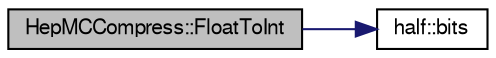 digraph "HepMCCompress::FloatToInt"
{
  bgcolor="transparent";
  edge [fontname="FreeSans",fontsize="10",labelfontname="FreeSans",labelfontsize="10"];
  node [fontname="FreeSans",fontsize="10",shape=record];
  rankdir="LR";
  Node1 [label="HepMCCompress::FloatToInt",height=0.2,width=0.4,color="black", fillcolor="grey75", style="filled" fontcolor="black"];
  Node1 -> Node2 [color="midnightblue",fontsize="10",style="solid",fontname="FreeSans"];
  Node2 [label="half::bits",height=0.2,width=0.4,color="black",URL="$d2/d29/classhalf.html#a0ddbf7dafaa9b839ae9fc3ac4c8b39ed"];
}
